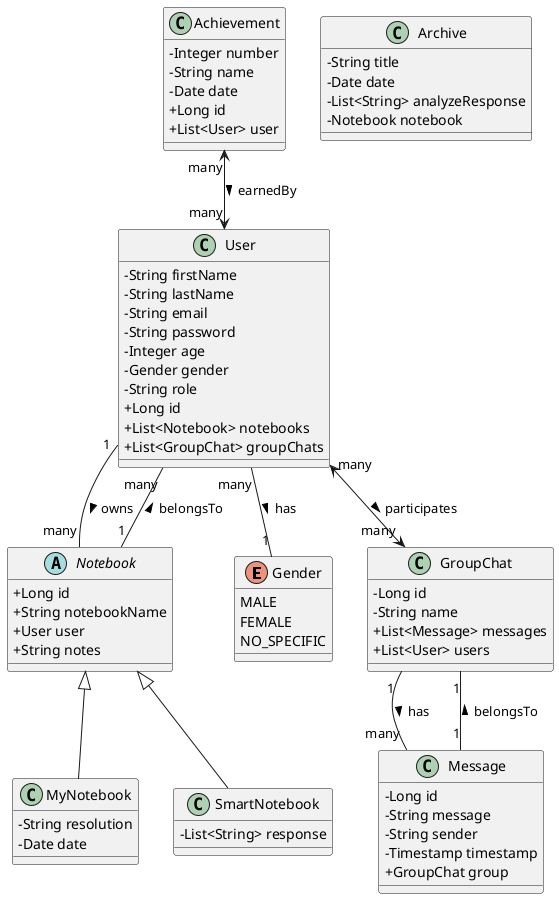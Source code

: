 @startuml
'https://plantuml.com/class-diagram

skinparam classAttributeIconSize 0

' == ENUM ==
enum Gender {
    MALE
    FEMALE
    NO_SPECIFIC
}

' == ABSTRACT CLASS ==
abstract class Notebook {
    + Long id
    + String notebookName
    + User user
    + String notes
}

' == CLASSES ==
class User {
    - String firstName
    - String lastName
    - String email
    - String password
    - Integer age
    - Gender gender
    - String role
    + Long id
    + List<Notebook> notebooks
    + List<GroupChat> groupChats
}

class MyNotebook {
    - String resolution
    - Date date
}

class SmartNotebook {
    - List<String> response
}

class Achievement {
    - Integer number
    - String name
    - Date date
    + Long id
    + List<User> user
}

class Archive {
    - String title
    - Date date
    - List<String> analyzeResponse
    - Notebook notebook
}

class GroupChat {
    - Long id
    - String name
    + List<Message> messages
    + List<User> users
}

class Message {
    - Long id
    - String message
    - String sender
    - Timestamp timestamp
    + GroupChat group
}



Notebook <|-- MyNotebook
Notebook <|-- SmartNotebook
Notebook "1" -- "many" User : belongsTo >
User "1" -- "many" Notebook : owns >
User "many" <--> "many" GroupChat : participates >
GroupChat "1" -- "many" Message : has >
Message "1" -- "1" GroupChat : belongsTo >
User "many" -- "1" Gender : has >
Achievement "many" <--> "many" User : earnedBy >

@enduml
